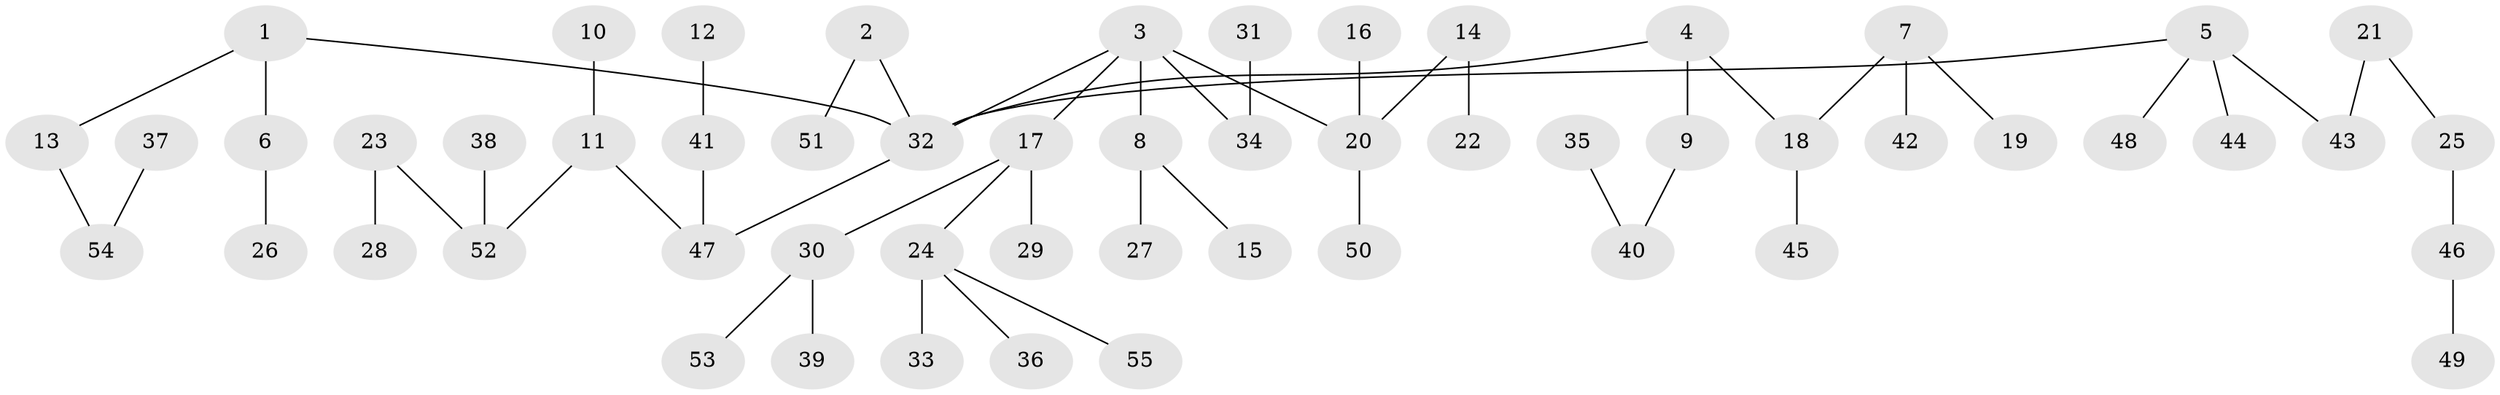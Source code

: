 // original degree distribution, {3: 0.13333333333333333, 7: 0.011111111111111112, 2: 0.26666666666666666, 5: 0.044444444444444446, 4: 0.06666666666666667, 1: 0.4777777777777778}
// Generated by graph-tools (version 1.1) at 2025/37/03/04/25 23:37:20]
// undirected, 55 vertices, 54 edges
graph export_dot {
  node [color=gray90,style=filled];
  1;
  2;
  3;
  4;
  5;
  6;
  7;
  8;
  9;
  10;
  11;
  12;
  13;
  14;
  15;
  16;
  17;
  18;
  19;
  20;
  21;
  22;
  23;
  24;
  25;
  26;
  27;
  28;
  29;
  30;
  31;
  32;
  33;
  34;
  35;
  36;
  37;
  38;
  39;
  40;
  41;
  42;
  43;
  44;
  45;
  46;
  47;
  48;
  49;
  50;
  51;
  52;
  53;
  54;
  55;
  1 -- 6 [weight=1.0];
  1 -- 13 [weight=1.0];
  1 -- 32 [weight=1.0];
  2 -- 32 [weight=1.0];
  2 -- 51 [weight=1.0];
  3 -- 8 [weight=1.0];
  3 -- 17 [weight=1.0];
  3 -- 20 [weight=1.0];
  3 -- 32 [weight=1.0];
  3 -- 34 [weight=1.0];
  4 -- 9 [weight=1.0];
  4 -- 18 [weight=1.0];
  4 -- 32 [weight=1.0];
  5 -- 32 [weight=1.0];
  5 -- 43 [weight=1.0];
  5 -- 44 [weight=1.0];
  5 -- 48 [weight=1.0];
  6 -- 26 [weight=1.0];
  7 -- 18 [weight=1.0];
  7 -- 19 [weight=1.0];
  7 -- 42 [weight=1.0];
  8 -- 15 [weight=1.0];
  8 -- 27 [weight=1.0];
  9 -- 40 [weight=1.0];
  10 -- 11 [weight=1.0];
  11 -- 47 [weight=1.0];
  11 -- 52 [weight=1.0];
  12 -- 41 [weight=1.0];
  13 -- 54 [weight=1.0];
  14 -- 20 [weight=1.0];
  14 -- 22 [weight=1.0];
  16 -- 20 [weight=1.0];
  17 -- 24 [weight=1.0];
  17 -- 29 [weight=1.0];
  17 -- 30 [weight=1.0];
  18 -- 45 [weight=1.0];
  20 -- 50 [weight=1.0];
  21 -- 25 [weight=1.0];
  21 -- 43 [weight=1.0];
  23 -- 28 [weight=1.0];
  23 -- 52 [weight=1.0];
  24 -- 33 [weight=1.0];
  24 -- 36 [weight=1.0];
  24 -- 55 [weight=1.0];
  25 -- 46 [weight=1.0];
  30 -- 39 [weight=1.0];
  30 -- 53 [weight=1.0];
  31 -- 34 [weight=1.0];
  32 -- 47 [weight=1.0];
  35 -- 40 [weight=1.0];
  37 -- 54 [weight=1.0];
  38 -- 52 [weight=1.0];
  41 -- 47 [weight=1.0];
  46 -- 49 [weight=1.0];
}
